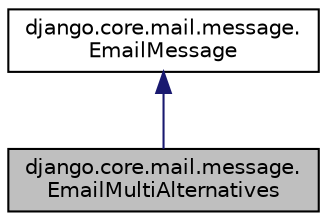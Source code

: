 digraph "django.core.mail.message.EmailMultiAlternatives"
{
 // LATEX_PDF_SIZE
  edge [fontname="Helvetica",fontsize="10",labelfontname="Helvetica",labelfontsize="10"];
  node [fontname="Helvetica",fontsize="10",shape=record];
  Node1 [label="django.core.mail.message.\lEmailMultiAlternatives",height=0.2,width=0.4,color="black", fillcolor="grey75", style="filled", fontcolor="black",tooltip=" "];
  Node2 -> Node1 [dir="back",color="midnightblue",fontsize="10",style="solid",fontname="Helvetica"];
  Node2 [label="django.core.mail.message.\lEmailMessage",height=0.2,width=0.4,color="black", fillcolor="white", style="filled",URL="$classdjango_1_1core_1_1mail_1_1message_1_1_email_message.html",tooltip=" "];
}
